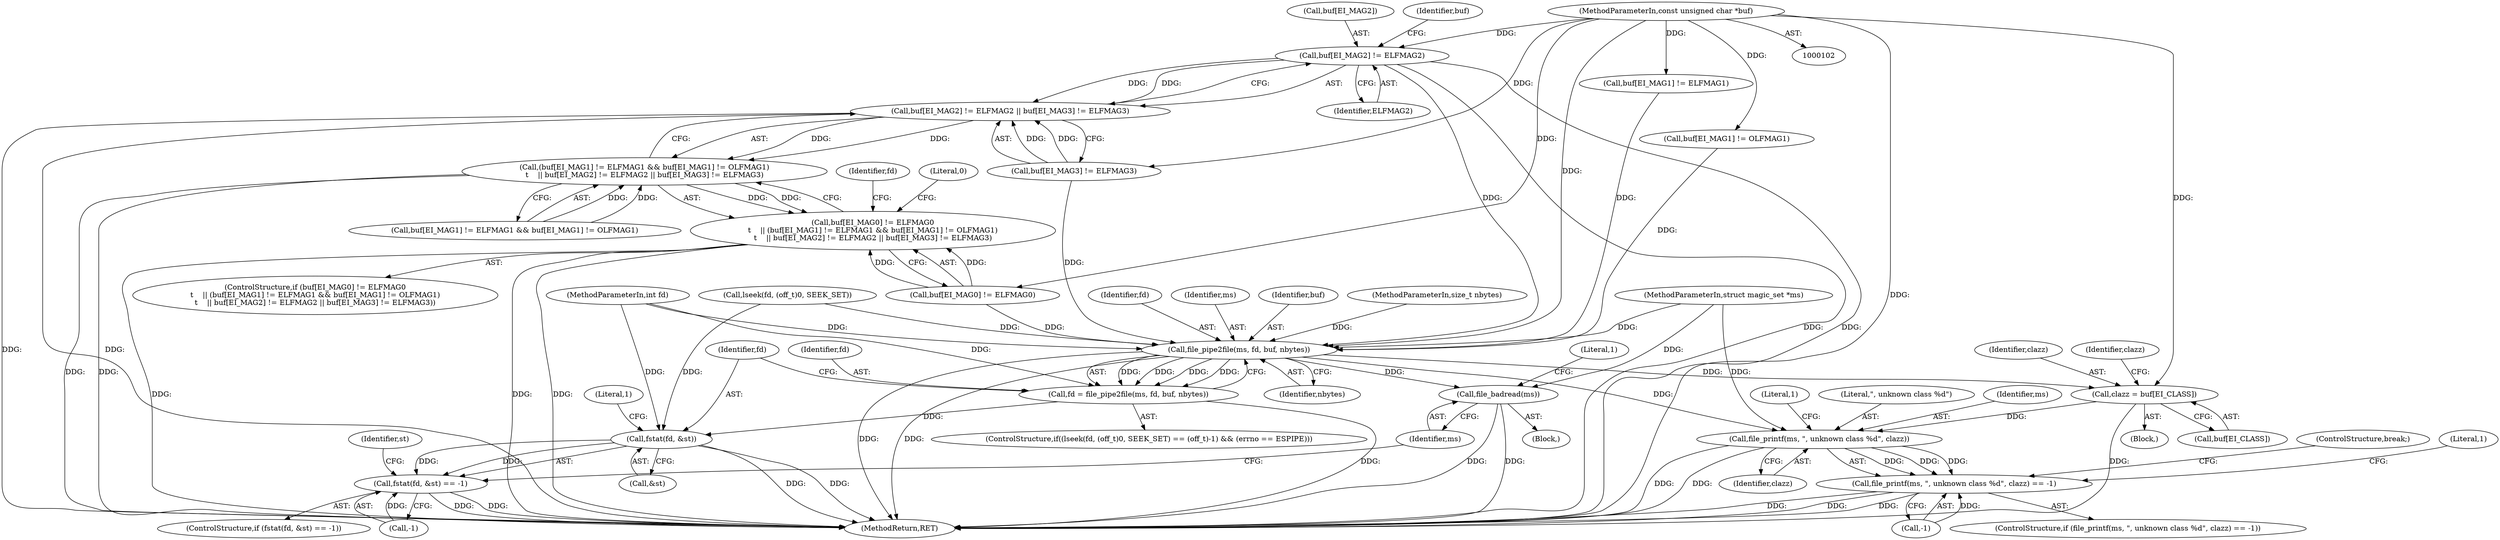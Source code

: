 digraph "0_file_ce90e05774dd77d86cfc8dfa6da57b32816841c4_6@pointer" {
"1000153" [label="(Call,buf[EI_MAG2] != ELFMAG2)"];
"1000105" [label="(MethodParameterIn,const unsigned char *buf)"];
"1000152" [label="(Call,buf[EI_MAG2] != ELFMAG2 || buf[EI_MAG3] != ELFMAG3)"];
"1000140" [label="(Call,(buf[EI_MAG1] != ELFMAG1 && buf[EI_MAG1] != OLFMAG1)\n\t    || buf[EI_MAG2] != ELFMAG2 || buf[EI_MAG3] != ELFMAG3)"];
"1000134" [label="(Call,buf[EI_MAG0] != ELFMAG0\n\t    || (buf[EI_MAG1] != ELFMAG1 && buf[EI_MAG1] != OLFMAG1)\n\t    || buf[EI_MAG2] != ELFMAG2 || buf[EI_MAG3] != ELFMAG3)"];
"1000183" [label="(Call,file_pipe2file(ms, fd, buf, nbytes))"];
"1000181" [label="(Call,fd = file_pipe2file(ms, fd, buf, nbytes))"];
"1000190" [label="(Call,fstat(fd, &st))"];
"1000189" [label="(Call,fstat(fd, &st) == -1)"];
"1000197" [label="(Call,file_badread(ms))"];
"1000222" [label="(Call,clazz = buf[EI_CLASS])"];
"1000235" [label="(Call,file_printf(ms, \", unknown class %d\", clazz))"];
"1000234" [label="(Call,file_printf(ms, \", unknown class %d\", clazz) == -1)"];
"1000224" [label="(Call,buf[EI_CLASS])"];
"1000133" [label="(ControlStructure,if (buf[EI_MAG0] != ELFMAG0\n\t    || (buf[EI_MAG1] != ELFMAG1 && buf[EI_MAG1] != OLFMAG1)\n\t    || buf[EI_MAG2] != ELFMAG2 || buf[EI_MAG3] != ELFMAG3))"];
"1000190" [label="(Call,fstat(fd, &st))"];
"1000194" [label="(Call,-1)"];
"1000192" [label="(Call,&st)"];
"1000239" [label="(Call,-1)"];
"1000168" [label="(Call,lseek(fd, (off_t)0, SEEK_SET))"];
"1000141" [label="(Call,buf[EI_MAG1] != ELFMAG1 && buf[EI_MAG1] != OLFMAG1)"];
"1000134" [label="(Call,buf[EI_MAG0] != ELFMAG0\n\t    || (buf[EI_MAG1] != ELFMAG1 && buf[EI_MAG1] != OLFMAG1)\n\t    || buf[EI_MAG2] != ELFMAG2 || buf[EI_MAG3] != ELFMAG3)"];
"1000184" [label="(Identifier,ms)"];
"1000186" [label="(Identifier,buf)"];
"1000195" [label="(Literal,1)"];
"1000152" [label="(Call,buf[EI_MAG2] != ELFMAG2 || buf[EI_MAG3] != ELFMAG3)"];
"1000247" [label="(MethodReturn,RET)"];
"1000164" [label="(Literal,0)"];
"1000182" [label="(Identifier,fd)"];
"1000191" [label="(Identifier,fd)"];
"1000142" [label="(Call,buf[EI_MAG1] != ELFMAG1)"];
"1000140" [label="(Call,(buf[EI_MAG1] != ELFMAG1 && buf[EI_MAG1] != OLFMAG1)\n\t    || buf[EI_MAG2] != ELFMAG2 || buf[EI_MAG3] != ELFMAG3)"];
"1000105" [label="(MethodParameterIn,const unsigned char *buf)"];
"1000198" [label="(Identifier,ms)"];
"1000187" [label="(Identifier,nbytes)"];
"1000240" [label="(Literal,1)"];
"1000234" [label="(Call,file_printf(ms, \", unknown class %d\", clazz) == -1)"];
"1000157" [label="(Identifier,ELFMAG2)"];
"1000183" [label="(Call,file_pipe2file(ms, fd, buf, nbytes))"];
"1000197" [label="(Call,file_badread(ms))"];
"1000201" [label="(Literal,1)"];
"1000236" [label="(Identifier,ms)"];
"1000244" [label="(ControlStructure,break;)"];
"1000189" [label="(Call,fstat(fd, &st) == -1)"];
"1000233" [label="(ControlStructure,if (file_printf(ms, \", unknown class %d\", clazz) == -1))"];
"1000107" [label="(Block,)"];
"1000135" [label="(Call,buf[EI_MAG0] != ELFMAG0)"];
"1000103" [label="(MethodParameterIn,struct magic_set *ms)"];
"1000106" [label="(MethodParameterIn,size_t nbytes)"];
"1000235" [label="(Call,file_printf(ms, \", unknown class %d\", clazz))"];
"1000237" [label="(Literal,\", unknown class %d\")"];
"1000158" [label="(Call,buf[EI_MAG3] != ELFMAG3)"];
"1000206" [label="(Identifier,st)"];
"1000196" [label="(Block,)"];
"1000228" [label="(Identifier,clazz)"];
"1000153" [label="(Call,buf[EI_MAG2] != ELFMAG2)"];
"1000238" [label="(Identifier,clazz)"];
"1000223" [label="(Identifier,clazz)"];
"1000243" [label="(Literal,1)"];
"1000154" [label="(Call,buf[EI_MAG2])"];
"1000188" [label="(ControlStructure,if (fstat(fd, &st) == -1))"];
"1000160" [label="(Identifier,buf)"];
"1000147" [label="(Call,buf[EI_MAG1] != OLFMAG1)"];
"1000181" [label="(Call,fd = file_pipe2file(ms, fd, buf, nbytes))"];
"1000222" [label="(Call,clazz = buf[EI_CLASS])"];
"1000104" [label="(MethodParameterIn,int fd)"];
"1000185" [label="(Identifier,fd)"];
"1000169" [label="(Identifier,fd)"];
"1000165" [label="(ControlStructure,if((lseek(fd, (off_t)0, SEEK_SET) == (off_t)-1) && (errno == ESPIPE)))"];
"1000153" -> "1000152"  [label="AST: "];
"1000153" -> "1000157"  [label="CFG: "];
"1000154" -> "1000153"  [label="AST: "];
"1000157" -> "1000153"  [label="AST: "];
"1000160" -> "1000153"  [label="CFG: "];
"1000152" -> "1000153"  [label="CFG: "];
"1000153" -> "1000247"  [label="DDG: "];
"1000153" -> "1000247"  [label="DDG: "];
"1000153" -> "1000152"  [label="DDG: "];
"1000153" -> "1000152"  [label="DDG: "];
"1000105" -> "1000153"  [label="DDG: "];
"1000153" -> "1000183"  [label="DDG: "];
"1000105" -> "1000102"  [label="AST: "];
"1000105" -> "1000247"  [label="DDG: "];
"1000105" -> "1000135"  [label="DDG: "];
"1000105" -> "1000142"  [label="DDG: "];
"1000105" -> "1000147"  [label="DDG: "];
"1000105" -> "1000158"  [label="DDG: "];
"1000105" -> "1000183"  [label="DDG: "];
"1000105" -> "1000222"  [label="DDG: "];
"1000152" -> "1000140"  [label="AST: "];
"1000152" -> "1000158"  [label="CFG: "];
"1000158" -> "1000152"  [label="AST: "];
"1000140" -> "1000152"  [label="CFG: "];
"1000152" -> "1000247"  [label="DDG: "];
"1000152" -> "1000247"  [label="DDG: "];
"1000152" -> "1000140"  [label="DDG: "];
"1000152" -> "1000140"  [label="DDG: "];
"1000158" -> "1000152"  [label="DDG: "];
"1000158" -> "1000152"  [label="DDG: "];
"1000140" -> "1000134"  [label="AST: "];
"1000140" -> "1000141"  [label="CFG: "];
"1000141" -> "1000140"  [label="AST: "];
"1000134" -> "1000140"  [label="CFG: "];
"1000140" -> "1000247"  [label="DDG: "];
"1000140" -> "1000247"  [label="DDG: "];
"1000140" -> "1000134"  [label="DDG: "];
"1000140" -> "1000134"  [label="DDG: "];
"1000141" -> "1000140"  [label="DDG: "];
"1000141" -> "1000140"  [label="DDG: "];
"1000134" -> "1000133"  [label="AST: "];
"1000134" -> "1000135"  [label="CFG: "];
"1000135" -> "1000134"  [label="AST: "];
"1000164" -> "1000134"  [label="CFG: "];
"1000169" -> "1000134"  [label="CFG: "];
"1000134" -> "1000247"  [label="DDG: "];
"1000134" -> "1000247"  [label="DDG: "];
"1000134" -> "1000247"  [label="DDG: "];
"1000135" -> "1000134"  [label="DDG: "];
"1000135" -> "1000134"  [label="DDG: "];
"1000183" -> "1000181"  [label="AST: "];
"1000183" -> "1000187"  [label="CFG: "];
"1000184" -> "1000183"  [label="AST: "];
"1000185" -> "1000183"  [label="AST: "];
"1000186" -> "1000183"  [label="AST: "];
"1000187" -> "1000183"  [label="AST: "];
"1000181" -> "1000183"  [label="CFG: "];
"1000183" -> "1000247"  [label="DDG: "];
"1000183" -> "1000247"  [label="DDG: "];
"1000183" -> "1000181"  [label="DDG: "];
"1000183" -> "1000181"  [label="DDG: "];
"1000183" -> "1000181"  [label="DDG: "];
"1000183" -> "1000181"  [label="DDG: "];
"1000103" -> "1000183"  [label="DDG: "];
"1000168" -> "1000183"  [label="DDG: "];
"1000104" -> "1000183"  [label="DDG: "];
"1000158" -> "1000183"  [label="DDG: "];
"1000147" -> "1000183"  [label="DDG: "];
"1000142" -> "1000183"  [label="DDG: "];
"1000135" -> "1000183"  [label="DDG: "];
"1000106" -> "1000183"  [label="DDG: "];
"1000183" -> "1000197"  [label="DDG: "];
"1000183" -> "1000222"  [label="DDG: "];
"1000183" -> "1000235"  [label="DDG: "];
"1000181" -> "1000165"  [label="AST: "];
"1000182" -> "1000181"  [label="AST: "];
"1000191" -> "1000181"  [label="CFG: "];
"1000181" -> "1000247"  [label="DDG: "];
"1000104" -> "1000181"  [label="DDG: "];
"1000181" -> "1000190"  [label="DDG: "];
"1000190" -> "1000189"  [label="AST: "];
"1000190" -> "1000192"  [label="CFG: "];
"1000191" -> "1000190"  [label="AST: "];
"1000192" -> "1000190"  [label="AST: "];
"1000195" -> "1000190"  [label="CFG: "];
"1000190" -> "1000247"  [label="DDG: "];
"1000190" -> "1000247"  [label="DDG: "];
"1000190" -> "1000189"  [label="DDG: "];
"1000190" -> "1000189"  [label="DDG: "];
"1000168" -> "1000190"  [label="DDG: "];
"1000104" -> "1000190"  [label="DDG: "];
"1000189" -> "1000188"  [label="AST: "];
"1000189" -> "1000194"  [label="CFG: "];
"1000194" -> "1000189"  [label="AST: "];
"1000198" -> "1000189"  [label="CFG: "];
"1000206" -> "1000189"  [label="CFG: "];
"1000189" -> "1000247"  [label="DDG: "];
"1000189" -> "1000247"  [label="DDG: "];
"1000194" -> "1000189"  [label="DDG: "];
"1000197" -> "1000196"  [label="AST: "];
"1000197" -> "1000198"  [label="CFG: "];
"1000198" -> "1000197"  [label="AST: "];
"1000201" -> "1000197"  [label="CFG: "];
"1000197" -> "1000247"  [label="DDG: "];
"1000197" -> "1000247"  [label="DDG: "];
"1000103" -> "1000197"  [label="DDG: "];
"1000222" -> "1000107"  [label="AST: "];
"1000222" -> "1000224"  [label="CFG: "];
"1000223" -> "1000222"  [label="AST: "];
"1000224" -> "1000222"  [label="AST: "];
"1000228" -> "1000222"  [label="CFG: "];
"1000222" -> "1000247"  [label="DDG: "];
"1000222" -> "1000235"  [label="DDG: "];
"1000235" -> "1000234"  [label="AST: "];
"1000235" -> "1000238"  [label="CFG: "];
"1000236" -> "1000235"  [label="AST: "];
"1000237" -> "1000235"  [label="AST: "];
"1000238" -> "1000235"  [label="AST: "];
"1000240" -> "1000235"  [label="CFG: "];
"1000235" -> "1000247"  [label="DDG: "];
"1000235" -> "1000247"  [label="DDG: "];
"1000235" -> "1000234"  [label="DDG: "];
"1000235" -> "1000234"  [label="DDG: "];
"1000235" -> "1000234"  [label="DDG: "];
"1000103" -> "1000235"  [label="DDG: "];
"1000234" -> "1000233"  [label="AST: "];
"1000234" -> "1000239"  [label="CFG: "];
"1000239" -> "1000234"  [label="AST: "];
"1000243" -> "1000234"  [label="CFG: "];
"1000244" -> "1000234"  [label="CFG: "];
"1000234" -> "1000247"  [label="DDG: "];
"1000234" -> "1000247"  [label="DDG: "];
"1000234" -> "1000247"  [label="DDG: "];
"1000239" -> "1000234"  [label="DDG: "];
}
